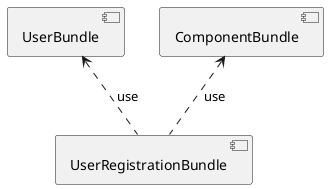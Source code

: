 @startuml
[UserBundle]
[ComponentBundle]

[UserBundle] <.. [UserRegistrationBundle] :use
[ComponentBundle] <.. [UserRegistrationBundle] :use
@enduml